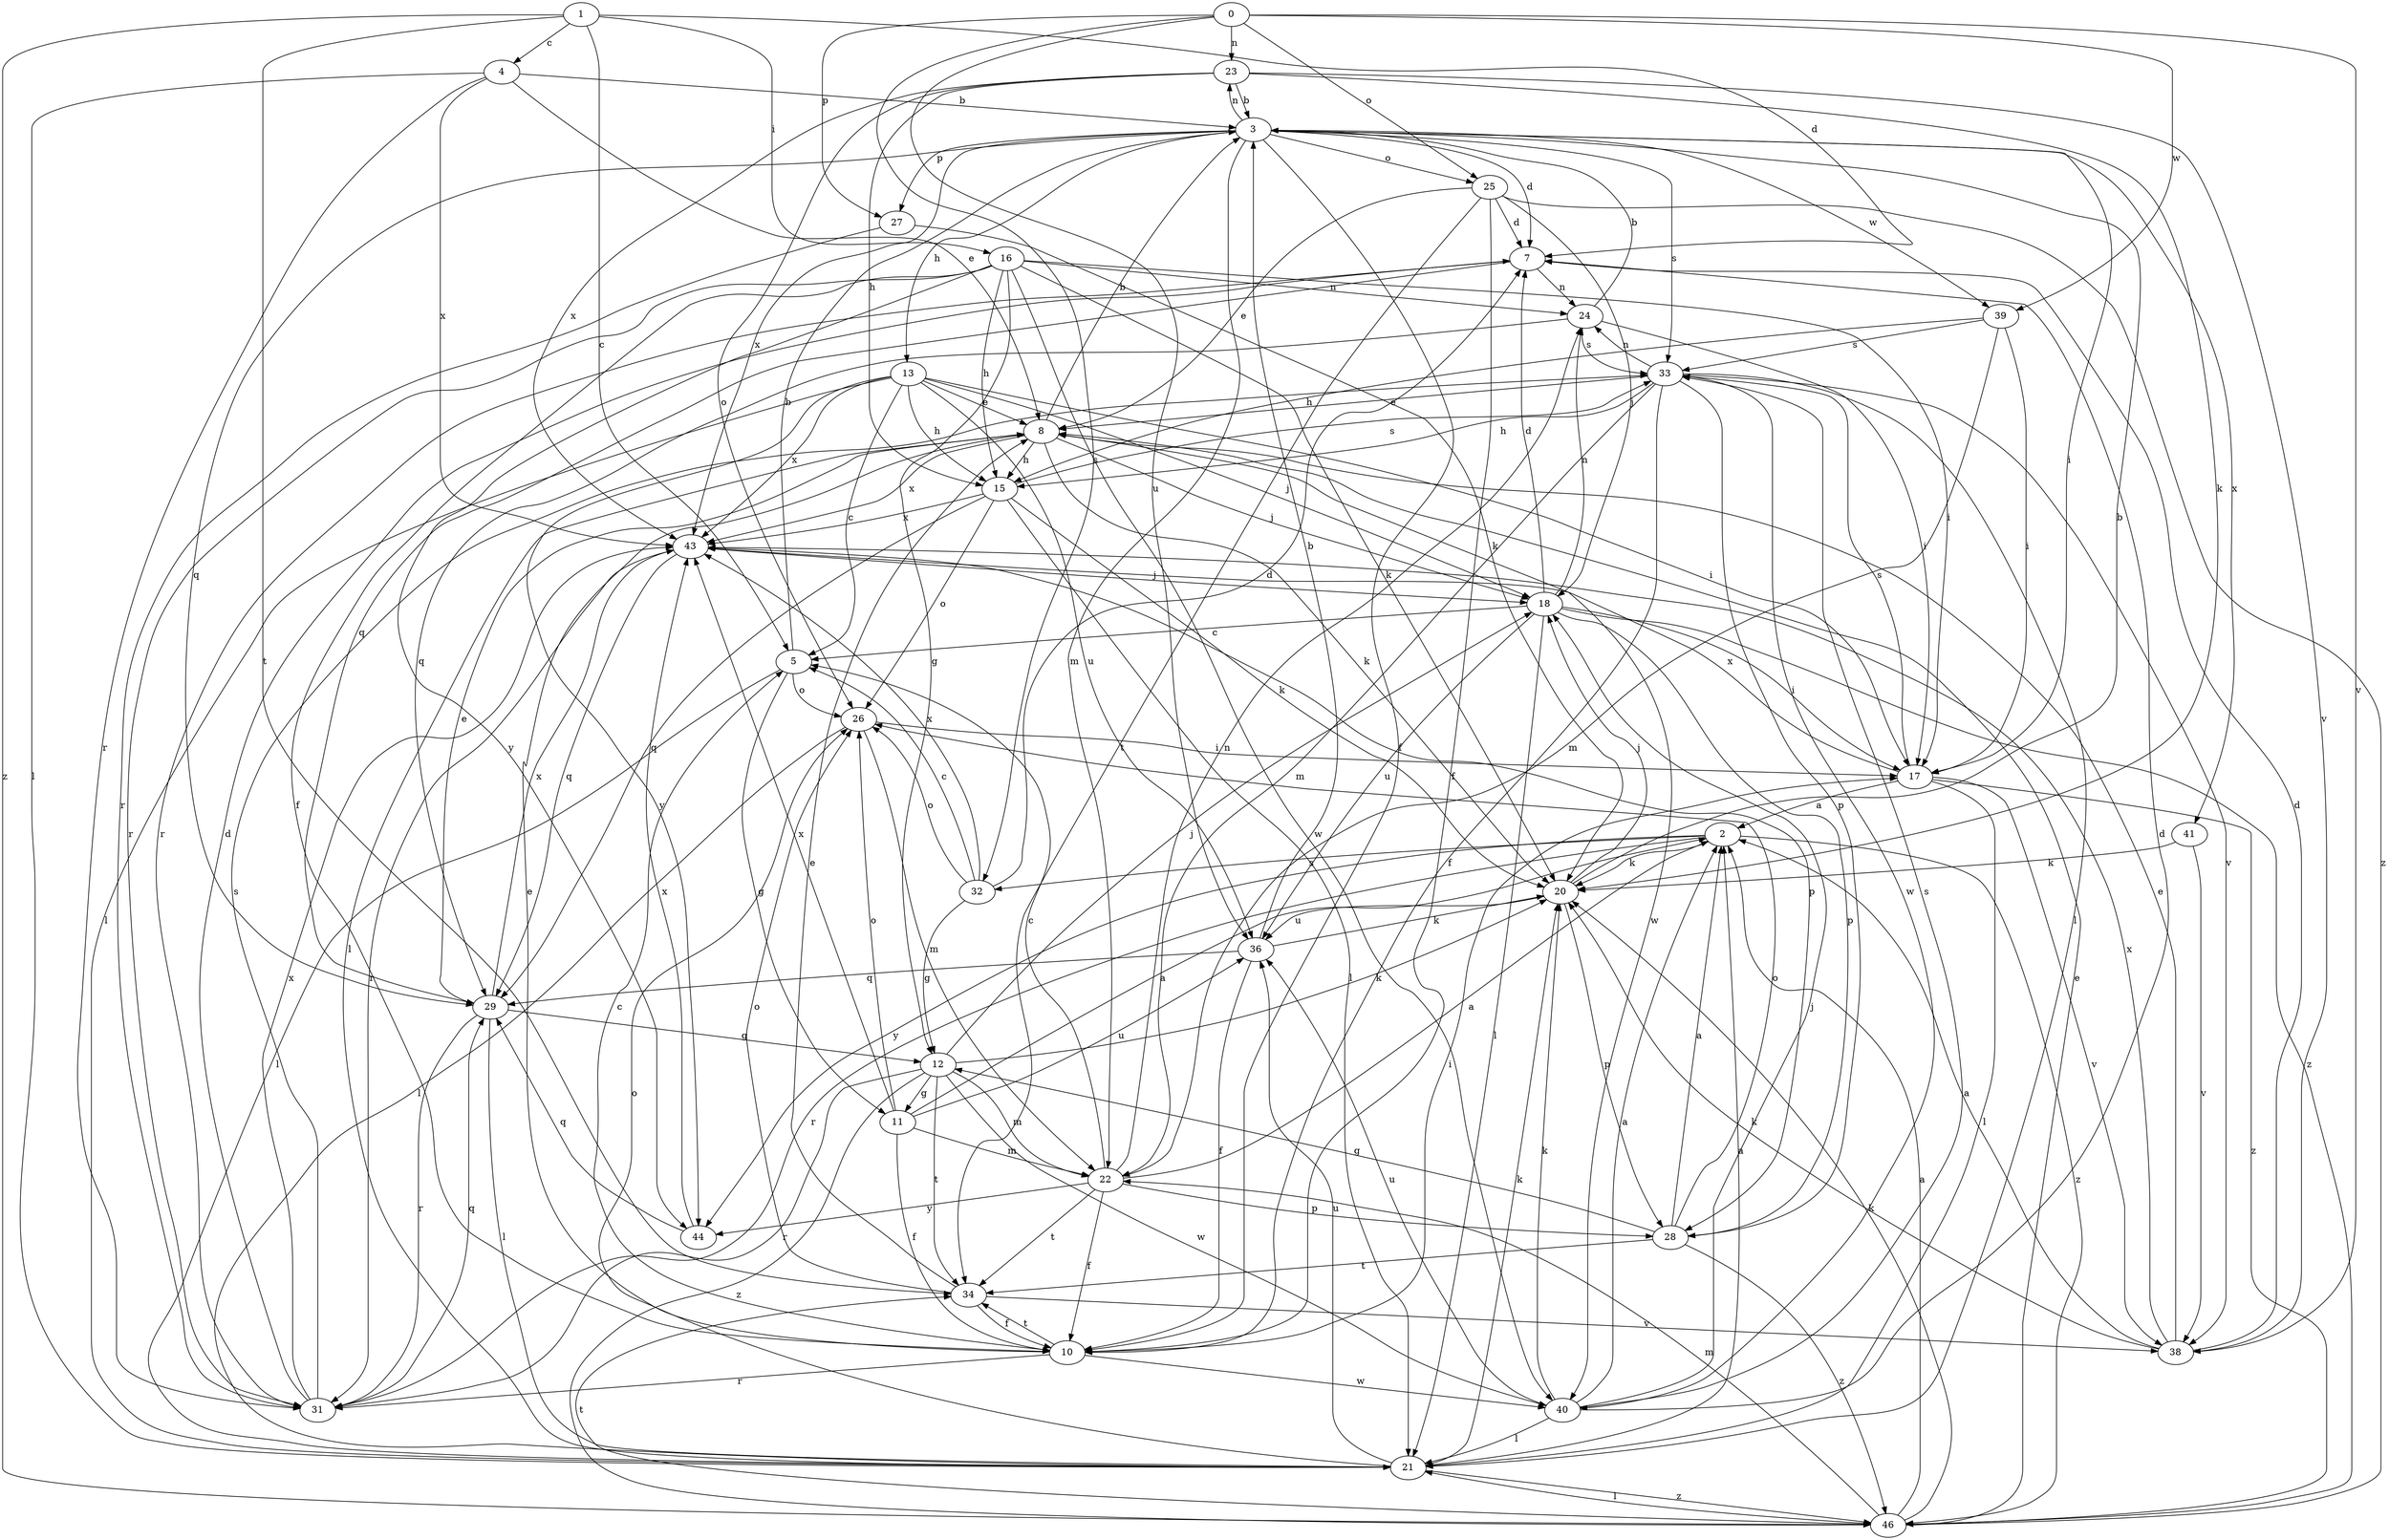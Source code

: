 strict digraph  {
0;
1;
2;
3;
4;
5;
7;
8;
10;
11;
12;
13;
15;
16;
17;
18;
20;
21;
22;
23;
24;
25;
26;
27;
28;
29;
31;
32;
33;
34;
36;
38;
39;
40;
41;
43;
44;
46;
0 -> 23  [label=n];
0 -> 25  [label=o];
0 -> 27  [label=p];
0 -> 32  [label=s];
0 -> 36  [label=u];
0 -> 38  [label=v];
0 -> 39  [label=w];
1 -> 4  [label=c];
1 -> 5  [label=c];
1 -> 7  [label=d];
1 -> 16  [label=i];
1 -> 34  [label=t];
1 -> 46  [label=z];
2 -> 20  [label=k];
2 -> 31  [label=r];
2 -> 32  [label=s];
2 -> 44  [label=y];
2 -> 46  [label=z];
3 -> 7  [label=d];
3 -> 10  [label=f];
3 -> 13  [label=h];
3 -> 17  [label=i];
3 -> 22  [label=m];
3 -> 23  [label=n];
3 -> 25  [label=o];
3 -> 27  [label=p];
3 -> 29  [label=q];
3 -> 33  [label=s];
3 -> 39  [label=w];
3 -> 41  [label=x];
3 -> 43  [label=x];
4 -> 3  [label=b];
4 -> 8  [label=e];
4 -> 21  [label=l];
4 -> 31  [label=r];
4 -> 43  [label=x];
5 -> 3  [label=b];
5 -> 11  [label=g];
5 -> 21  [label=l];
5 -> 26  [label=o];
7 -> 24  [label=n];
7 -> 29  [label=q];
7 -> 31  [label=r];
8 -> 3  [label=b];
8 -> 15  [label=h];
8 -> 18  [label=j];
8 -> 20  [label=k];
8 -> 21  [label=l];
8 -> 40  [label=w];
8 -> 43  [label=x];
10 -> 5  [label=c];
10 -> 8  [label=e];
10 -> 17  [label=i];
10 -> 31  [label=r];
10 -> 34  [label=t];
10 -> 40  [label=w];
11 -> 2  [label=a];
11 -> 10  [label=f];
11 -> 22  [label=m];
11 -> 26  [label=o];
11 -> 36  [label=u];
11 -> 43  [label=x];
12 -> 11  [label=g];
12 -> 18  [label=j];
12 -> 20  [label=k];
12 -> 22  [label=m];
12 -> 31  [label=r];
12 -> 34  [label=t];
12 -> 40  [label=w];
12 -> 46  [label=z];
13 -> 5  [label=c];
13 -> 8  [label=e];
13 -> 15  [label=h];
13 -> 17  [label=i];
13 -> 18  [label=j];
13 -> 21  [label=l];
13 -> 36  [label=u];
13 -> 43  [label=x];
13 -> 44  [label=y];
15 -> 20  [label=k];
15 -> 21  [label=l];
15 -> 26  [label=o];
15 -> 29  [label=q];
15 -> 33  [label=s];
15 -> 43  [label=x];
16 -> 10  [label=f];
16 -> 12  [label=g];
16 -> 15  [label=h];
16 -> 17  [label=i];
16 -> 20  [label=k];
16 -> 24  [label=n];
16 -> 31  [label=r];
16 -> 40  [label=w];
16 -> 44  [label=y];
17 -> 2  [label=a];
17 -> 21  [label=l];
17 -> 33  [label=s];
17 -> 38  [label=v];
17 -> 43  [label=x];
17 -> 46  [label=z];
18 -> 5  [label=c];
18 -> 7  [label=d];
18 -> 17  [label=i];
18 -> 21  [label=l];
18 -> 24  [label=n];
18 -> 28  [label=p];
18 -> 36  [label=u];
18 -> 46  [label=z];
20 -> 3  [label=b];
20 -> 18  [label=j];
20 -> 28  [label=p];
20 -> 36  [label=u];
21 -> 2  [label=a];
21 -> 20  [label=k];
21 -> 26  [label=o];
21 -> 36  [label=u];
21 -> 46  [label=z];
22 -> 2  [label=a];
22 -> 5  [label=c];
22 -> 10  [label=f];
22 -> 24  [label=n];
22 -> 28  [label=p];
22 -> 34  [label=t];
22 -> 44  [label=y];
23 -> 3  [label=b];
23 -> 15  [label=h];
23 -> 20  [label=k];
23 -> 26  [label=o];
23 -> 38  [label=v];
23 -> 43  [label=x];
24 -> 3  [label=b];
24 -> 17  [label=i];
24 -> 29  [label=q];
24 -> 33  [label=s];
25 -> 7  [label=d];
25 -> 8  [label=e];
25 -> 10  [label=f];
25 -> 18  [label=j];
25 -> 34  [label=t];
25 -> 46  [label=z];
26 -> 17  [label=i];
26 -> 21  [label=l];
26 -> 22  [label=m];
27 -> 20  [label=k];
27 -> 31  [label=r];
28 -> 2  [label=a];
28 -> 12  [label=g];
28 -> 26  [label=o];
28 -> 34  [label=t];
28 -> 46  [label=z];
29 -> 8  [label=e];
29 -> 12  [label=g];
29 -> 21  [label=l];
29 -> 31  [label=r];
29 -> 43  [label=x];
31 -> 7  [label=d];
31 -> 29  [label=q];
31 -> 33  [label=s];
31 -> 43  [label=x];
32 -> 5  [label=c];
32 -> 7  [label=d];
32 -> 12  [label=g];
32 -> 26  [label=o];
32 -> 43  [label=x];
33 -> 8  [label=e];
33 -> 10  [label=f];
33 -> 15  [label=h];
33 -> 21  [label=l];
33 -> 22  [label=m];
33 -> 24  [label=n];
33 -> 28  [label=p];
33 -> 38  [label=v];
33 -> 40  [label=w];
34 -> 8  [label=e];
34 -> 10  [label=f];
34 -> 26  [label=o];
34 -> 38  [label=v];
36 -> 3  [label=b];
36 -> 10  [label=f];
36 -> 20  [label=k];
36 -> 29  [label=q];
38 -> 2  [label=a];
38 -> 7  [label=d];
38 -> 8  [label=e];
38 -> 20  [label=k];
38 -> 43  [label=x];
39 -> 15  [label=h];
39 -> 17  [label=i];
39 -> 22  [label=m];
39 -> 33  [label=s];
40 -> 2  [label=a];
40 -> 7  [label=d];
40 -> 18  [label=j];
40 -> 20  [label=k];
40 -> 21  [label=l];
40 -> 33  [label=s];
40 -> 36  [label=u];
41 -> 20  [label=k];
41 -> 38  [label=v];
43 -> 18  [label=j];
43 -> 28  [label=p];
43 -> 29  [label=q];
43 -> 31  [label=r];
44 -> 29  [label=q];
44 -> 43  [label=x];
46 -> 2  [label=a];
46 -> 8  [label=e];
46 -> 20  [label=k];
46 -> 21  [label=l];
46 -> 22  [label=m];
46 -> 34  [label=t];
}
